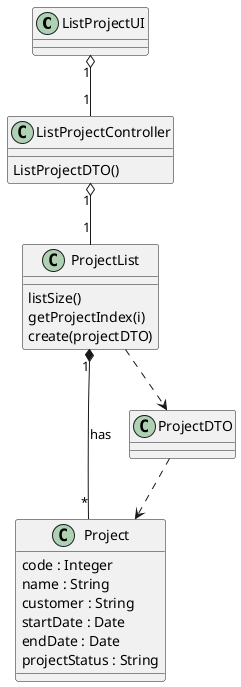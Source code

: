 @startuml

class ListProjectUI {}

class ListProjectController{
ListProjectDTO()
}


class Project {
code : Integer
name : String
customer : String
startDate : Date
endDate : Date
projectStatus : String
}

class ProjectList {
listSize()
getProjectIndex(i)
create(projectDTO)
}

class ProjectDTO {

}

ProjectList "1" *-- "*" Project : has
ListProjectController "1" o-- "1" ProjectList
ListProjectUI "1" o-- "1" ListProjectController
ProjectList ..> ProjectDTO
ProjectDTO ..> Project

@enduml